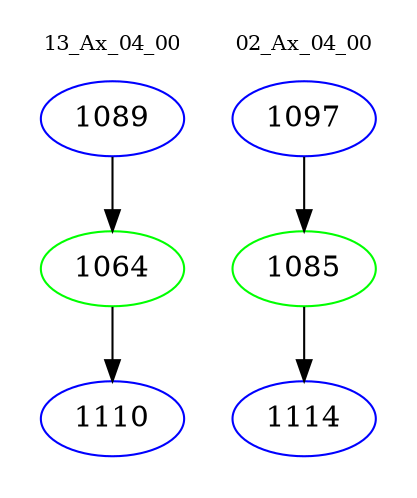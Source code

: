 digraph{
subgraph cluster_0 {
color = white
label = "13_Ax_04_00";
fontsize=10;
T0_1089 [label="1089", color="blue"]
T0_1089 -> T0_1064 [color="black"]
T0_1064 [label="1064", color="green"]
T0_1064 -> T0_1110 [color="black"]
T0_1110 [label="1110", color="blue"]
}
subgraph cluster_1 {
color = white
label = "02_Ax_04_00";
fontsize=10;
T1_1097 [label="1097", color="blue"]
T1_1097 -> T1_1085 [color="black"]
T1_1085 [label="1085", color="green"]
T1_1085 -> T1_1114 [color="black"]
T1_1114 [label="1114", color="blue"]
}
}

